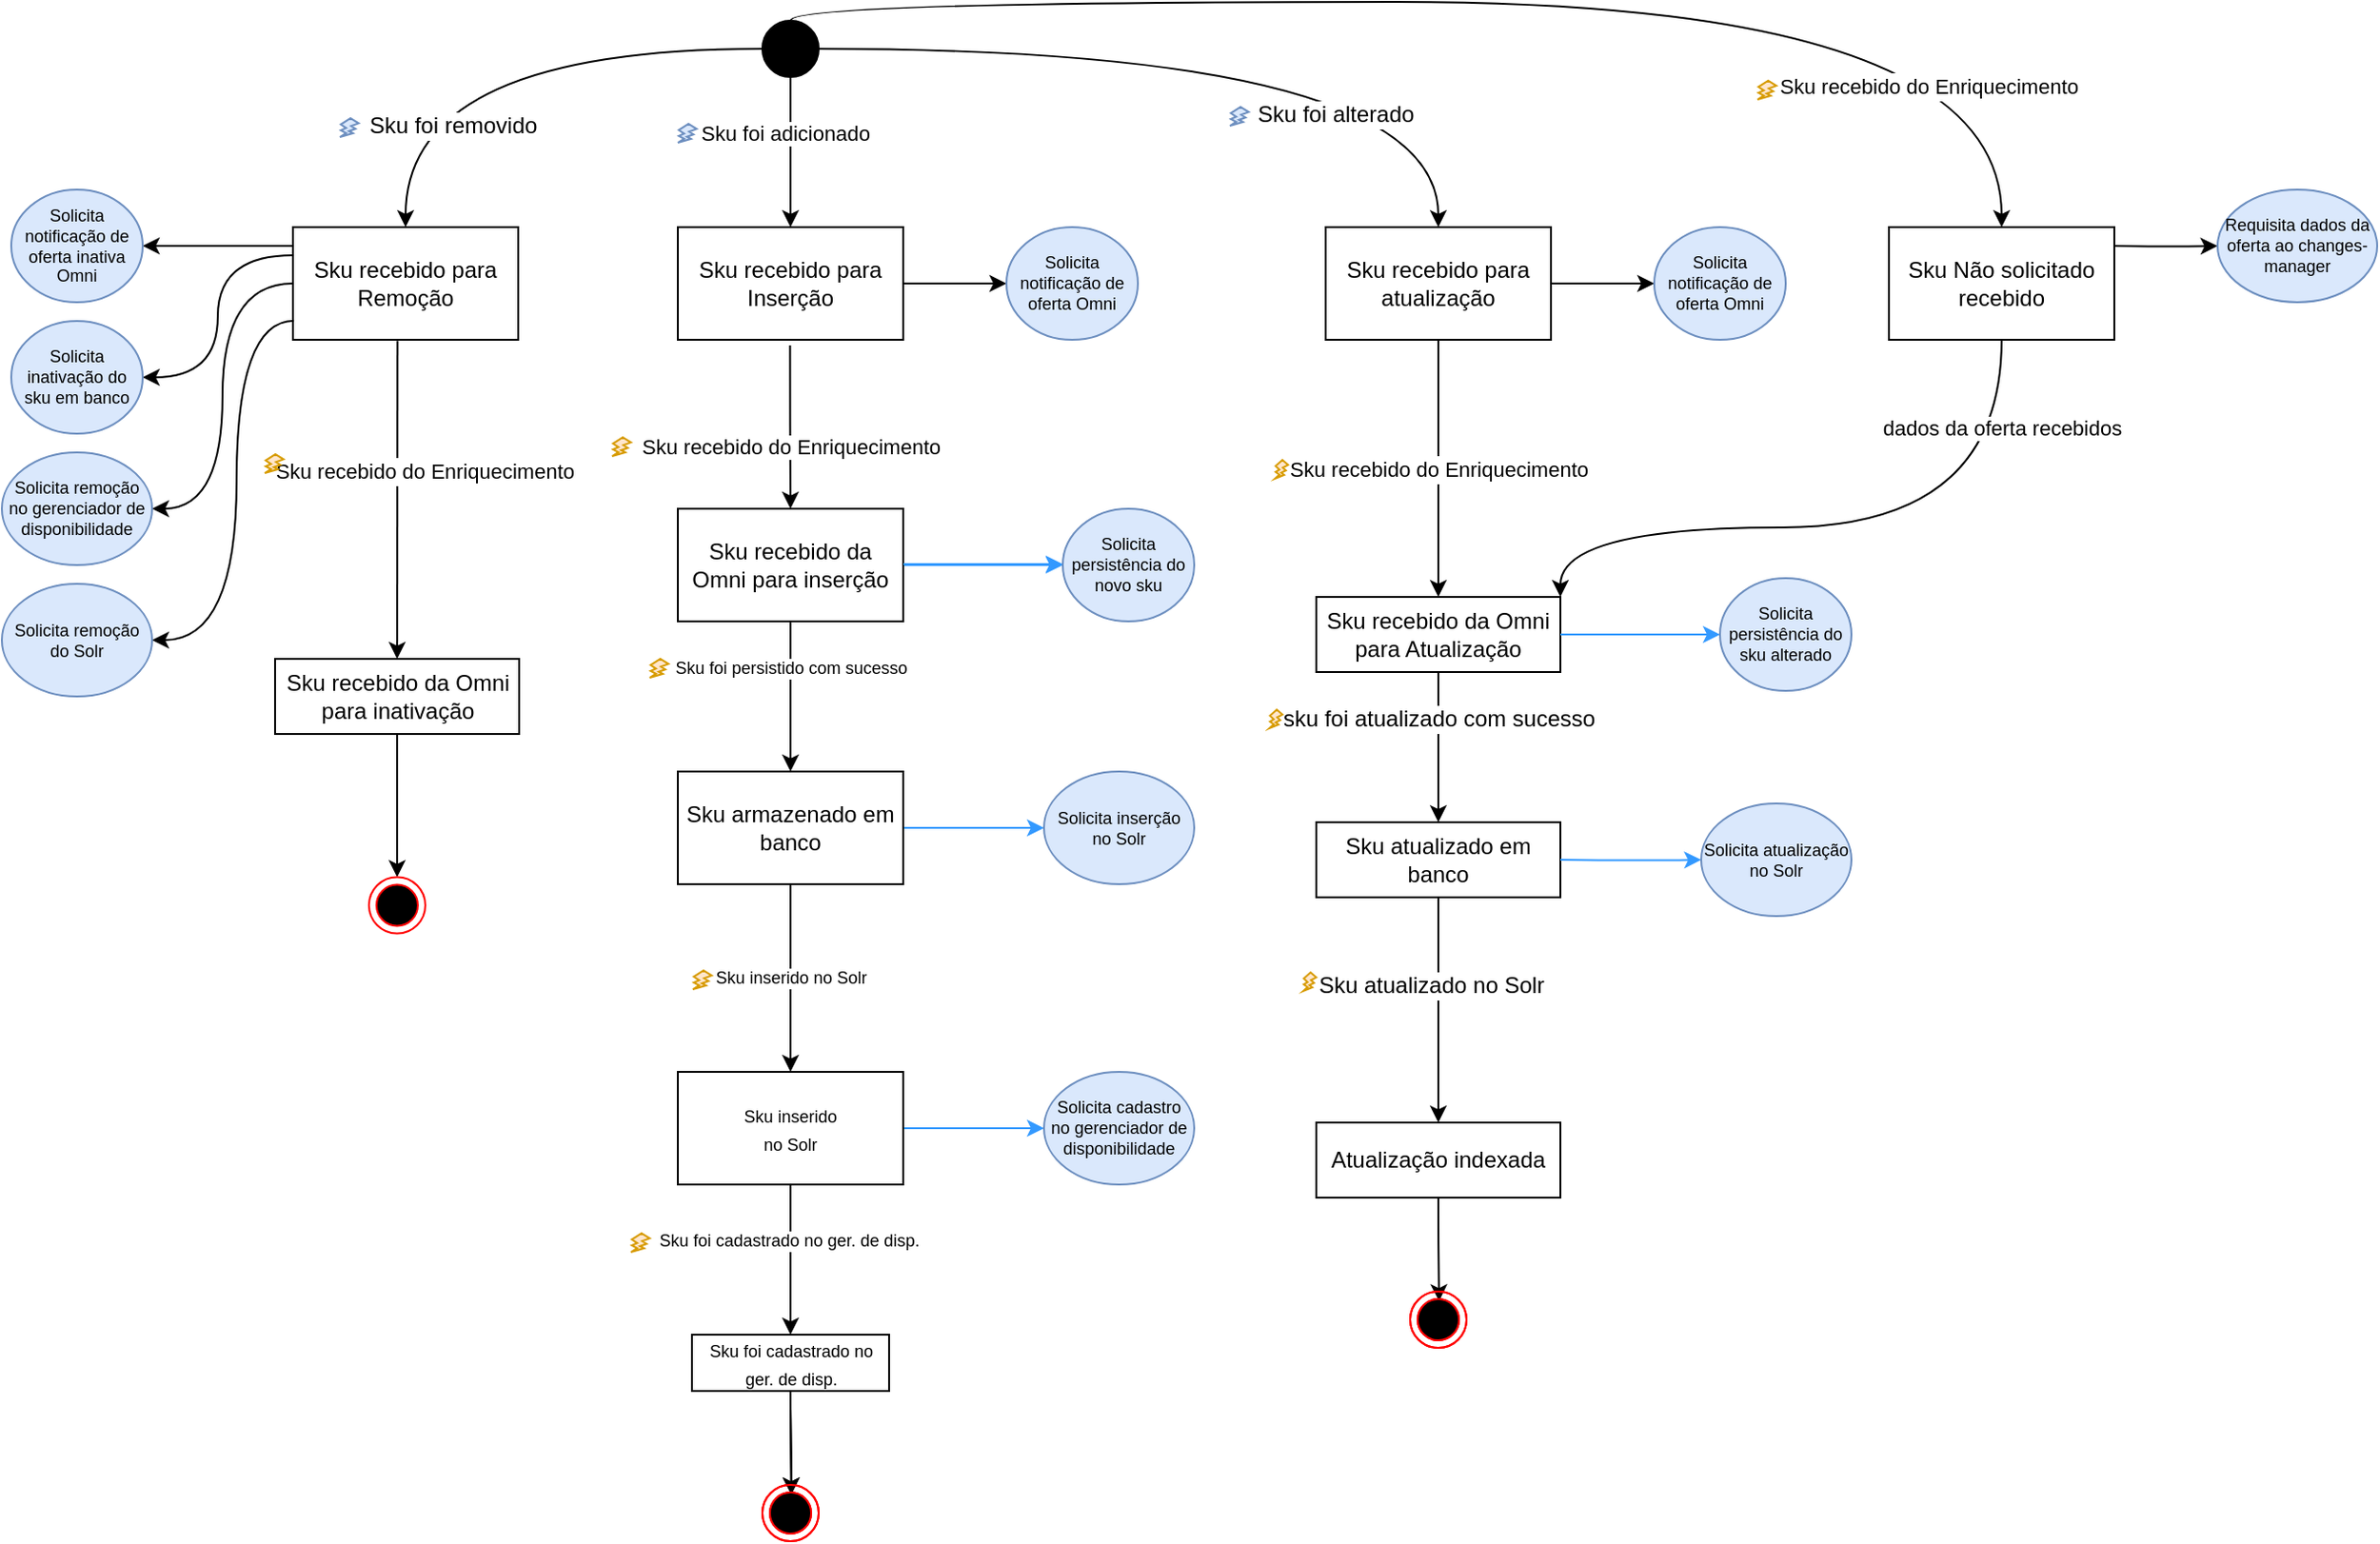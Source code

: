 <mxfile version="15.4.0" type="device"><diagram id="9WJy8tBMwl0NTP-0mhOj" name="Página-1"><mxGraphModel dx="2500" dy="967" grid="1" gridSize="10" guides="1" tooltips="1" connect="1" arrows="1" fold="1" page="1" pageScale="1" pageWidth="827" pageHeight="1169" math="0" shadow="0"><root><mxCell id="0"/><mxCell id="1" parent="0"/><mxCell id="5yfsAtTfB8NQ-WSpRXyh-3" value="" style="edgeStyle=orthogonalEdgeStyle;rounded=0;orthogonalLoop=1;jettySize=auto;html=1;" parent="1" source="5yfsAtTfB8NQ-WSpRXyh-1" target="5yfsAtTfB8NQ-WSpRXyh-2" edge="1"><mxGeometry relative="1" as="geometry"/></mxCell><mxCell id="5yfsAtTfB8NQ-WSpRXyh-4" value="Sku foi adicionado" style="edgeLabel;html=1;align=center;verticalAlign=middle;resizable=0;points=[];" parent="5yfsAtTfB8NQ-WSpRXyh-3" vertex="1" connectable="0"><mxGeometry x="-0.25" y="-3" relative="1" as="geometry"><mxPoint as="offset"/></mxGeometry></mxCell><mxCell id="5yfsAtTfB8NQ-WSpRXyh-148" value="" style="edgeStyle=orthogonalEdgeStyle;curved=1;rounded=0;orthogonalLoop=1;jettySize=auto;html=1;strokeColor=#000000;fontSize=9;" parent="1" source="5yfsAtTfB8NQ-WSpRXyh-1" target="5yfsAtTfB8NQ-WSpRXyh-147" edge="1"><mxGeometry relative="1" as="geometry"/></mxCell><mxCell id="5yfsAtTfB8NQ-WSpRXyh-149" value="Sku foi alterado" style="edgeLabel;html=1;align=center;verticalAlign=middle;resizable=0;points=[];fontSize=12;" parent="5yfsAtTfB8NQ-WSpRXyh-148" vertex="1" connectable="0"><mxGeometry x="0.158" y="-22" relative="1" as="geometry"><mxPoint x="28.79" y="13" as="offset"/></mxGeometry></mxCell><mxCell id="5yfsAtTfB8NQ-WSpRXyh-222" value="" style="edgeStyle=orthogonalEdgeStyle;curved=1;rounded=0;orthogonalLoop=1;jettySize=auto;html=1;strokeColor=#000000;fontSize=12;entryX=1;entryY=0;entryDx=0;entryDy=0;exitX=0.5;exitY=1;exitDx=0;exitDy=0;" parent="1" source="e2mpgygF9i8uCpM3u8P_-1" target="5yfsAtTfB8NQ-WSpRXyh-159" edge="1"><mxGeometry relative="1" as="geometry"><mxPoint x="710" y="290" as="targetPoint"/><Array as="points"><mxPoint x="700" y="390"/><mxPoint x="465" y="390"/></Array></mxGeometry></mxCell><mxCell id="e2mpgygF9i8uCpM3u8P_-7" value="dados da oferta recebidos" style="edgeLabel;html=1;align=center;verticalAlign=middle;resizable=0;points=[];" parent="5yfsAtTfB8NQ-WSpRXyh-222" vertex="1" connectable="0"><mxGeometry x="-0.624" y="-11" relative="1" as="geometry"><mxPoint x="11" y="-23.45" as="offset"/></mxGeometry></mxCell><mxCell id="5yfsAtTfB8NQ-WSpRXyh-231" style="edgeStyle=orthogonalEdgeStyle;curved=1;rounded=0;orthogonalLoop=1;jettySize=auto;html=1;exitX=0;exitY=0.5;exitDx=0;exitDy=0;strokeColor=#000000;fontSize=12;" parent="1" source="5yfsAtTfB8NQ-WSpRXyh-1" target="5yfsAtTfB8NQ-WSpRXyh-228" edge="1"><mxGeometry relative="1" as="geometry"/></mxCell><mxCell id="5yfsAtTfB8NQ-WSpRXyh-232" value="Sku foi removido" style="edgeLabel;html=1;align=center;verticalAlign=middle;resizable=0;points=[];fontSize=12;" parent="5yfsAtTfB8NQ-WSpRXyh-231" vertex="1" connectable="0"><mxGeometry x="0.621" y="25" relative="1" as="geometry"><mxPoint as="offset"/></mxGeometry></mxCell><mxCell id="5yfsAtTfB8NQ-WSpRXyh-1" value="" style="ellipse;whiteSpace=wrap;html=1;fillColor=#000000;" parent="1" vertex="1"><mxGeometry x="40" y="120" width="30" height="30" as="geometry"/></mxCell><mxCell id="5yfsAtTfB8NQ-WSpRXyh-6" value="Sku recebido do Enriquecimento" style="edgeStyle=orthogonalEdgeStyle;rounded=0;orthogonalLoop=1;jettySize=auto;html=1;exitX=0.498;exitY=1.05;exitDx=0;exitDy=0;exitPerimeter=0;" parent="1" source="5yfsAtTfB8NQ-WSpRXyh-2" target="5yfsAtTfB8NQ-WSpRXyh-5" edge="1"><mxGeometry x="0.236" relative="1" as="geometry"><mxPoint x="55" y="400" as="sourcePoint"/><Array as="points"/><mxPoint as="offset"/></mxGeometry></mxCell><mxCell id="5yfsAtTfB8NQ-WSpRXyh-132" value="" style="edgeStyle=orthogonalEdgeStyle;curved=1;rounded=0;orthogonalLoop=1;jettySize=auto;html=1;strokeColor=#000000;fontSize=9;" parent="1" source="5yfsAtTfB8NQ-WSpRXyh-2" target="5yfsAtTfB8NQ-WSpRXyh-131" edge="1"><mxGeometry relative="1" as="geometry"/></mxCell><mxCell id="5yfsAtTfB8NQ-WSpRXyh-2" value="Sku recebido para Inserção" style="whiteSpace=wrap;html=1;fillColor=#FFFFFF;" parent="1" vertex="1"><mxGeometry x="-5" y="230" width="120" height="60" as="geometry"/></mxCell><mxCell id="5yfsAtTfB8NQ-WSpRXyh-10" style="edgeStyle=orthogonalEdgeStyle;rounded=0;orthogonalLoop=1;jettySize=auto;html=1;exitX=1;exitY=0.5;exitDx=0;exitDy=0;entryX=0;entryY=0.5;entryDx=0;entryDy=0;fontSize=9;strokeColor=#3399FF;" parent="1" source="5yfsAtTfB8NQ-WSpRXyh-5" target="5yfsAtTfB8NQ-WSpRXyh-7" edge="1"><mxGeometry relative="1" as="geometry"/></mxCell><mxCell id="5yfsAtTfB8NQ-WSpRXyh-12" value="" style="edgeStyle=orthogonalEdgeStyle;rounded=0;orthogonalLoop=1;jettySize=auto;html=1;fontSize=9;" parent="1" source="5yfsAtTfB8NQ-WSpRXyh-5" target="5yfsAtTfB8NQ-WSpRXyh-11" edge="1"><mxGeometry relative="1" as="geometry"/></mxCell><mxCell id="5yfsAtTfB8NQ-WSpRXyh-13" value="Sku foi persistido com sucesso" style="edgeLabel;html=1;align=center;verticalAlign=middle;resizable=0;points=[];fontSize=9;" parent="5yfsAtTfB8NQ-WSpRXyh-12" vertex="1" connectable="0"><mxGeometry x="-0.286" y="1" relative="1" as="geometry"><mxPoint x="-1" y="-3.4" as="offset"/></mxGeometry></mxCell><mxCell id="5yfsAtTfB8NQ-WSpRXyh-5" value="Sku recebido da Omni para inserção" style="whiteSpace=wrap;html=1;fillColor=#FFFFFF;" parent="1" vertex="1"><mxGeometry x="-5" y="380" width="120" height="60" as="geometry"/></mxCell><mxCell id="5yfsAtTfB8NQ-WSpRXyh-7" value="Solicita persistência do novo sku" style="ellipse;whiteSpace=wrap;html=1;fillColor=#dae8fc;fontSize=9;strokeColor=#6c8ebf;" parent="1" vertex="1"><mxGeometry x="200" y="380" width="70" height="60" as="geometry"/></mxCell><mxCell id="5yfsAtTfB8NQ-WSpRXyh-15" value="" style="edgeStyle=orthogonalEdgeStyle;rounded=0;orthogonalLoop=1;jettySize=auto;html=1;fontSize=9;entryX=0;entryY=0.5;entryDx=0;entryDy=0;strokeColor=#3399FF;" parent="1" source="5yfsAtTfB8NQ-WSpRXyh-11" target="5yfsAtTfB8NQ-WSpRXyh-16" edge="1"><mxGeometry relative="1" as="geometry"><mxPoint x="195" y="550" as="targetPoint"/></mxGeometry></mxCell><mxCell id="5yfsAtTfB8NQ-WSpRXyh-18" value="Sku inserido no Solr" style="edgeStyle=orthogonalEdgeStyle;rounded=0;orthogonalLoop=1;jettySize=auto;html=1;fontSize=9;curved=1;" parent="1" source="5yfsAtTfB8NQ-WSpRXyh-11" target="5yfsAtTfB8NQ-WSpRXyh-17" edge="1"><mxGeometry relative="1" as="geometry"><mxPoint as="offset"/></mxGeometry></mxCell><mxCell id="5yfsAtTfB8NQ-WSpRXyh-11" value="Sku armazenado em banco" style="whiteSpace=wrap;html=1;fillColor=#FFFFFF;" parent="1" vertex="1"><mxGeometry x="-5" y="520" width="120" height="60" as="geometry"/></mxCell><mxCell id="5yfsAtTfB8NQ-WSpRXyh-16" value="Solicita inserção no Solr" style="ellipse;whiteSpace=wrap;html=1;fillColor=#dae8fc;fontSize=9;strokeColor=#6c8ebf;" parent="1" vertex="1"><mxGeometry x="190" y="520" width="80" height="60" as="geometry"/></mxCell><mxCell id="5yfsAtTfB8NQ-WSpRXyh-25" style="edgeStyle=orthogonalEdgeStyle;curved=1;rounded=0;orthogonalLoop=1;jettySize=auto;html=1;entryX=0;entryY=0.5;entryDx=0;entryDy=0;fontSize=9;strokeColor=#3399FF;" parent="1" source="5yfsAtTfB8NQ-WSpRXyh-17" target="5yfsAtTfB8NQ-WSpRXyh-24" edge="1"><mxGeometry relative="1" as="geometry"/></mxCell><mxCell id="5yfsAtTfB8NQ-WSpRXyh-29" style="edgeStyle=orthogonalEdgeStyle;curved=1;rounded=0;orthogonalLoop=1;jettySize=auto;html=1;fontSize=9;" parent="1" source="5yfsAtTfB8NQ-WSpRXyh-17" target="5yfsAtTfB8NQ-WSpRXyh-22" edge="1"><mxGeometry relative="1" as="geometry"/></mxCell><mxCell id="5yfsAtTfB8NQ-WSpRXyh-30" value="Sku foi cadastrado no ger. de disp." style="edgeLabel;html=1;align=center;verticalAlign=middle;resizable=0;points=[];fontSize=9;" parent="5yfsAtTfB8NQ-WSpRXyh-29" vertex="1" connectable="0"><mxGeometry x="-0.257" y="-1" relative="1" as="geometry"><mxPoint as="offset"/></mxGeometry></mxCell><mxCell id="5yfsAtTfB8NQ-WSpRXyh-17" value="&lt;span style=&quot;font-size: 9px ; background-color: rgb(255 , 255 , 255)&quot;&gt;Sku inserido&lt;/span&gt;&lt;br style=&quot;font-size: 9px&quot;&gt;&lt;span style=&quot;font-size: 9px ; background-color: rgb(255 , 255 , 255)&quot;&gt;no Solr&lt;/span&gt;" style="whiteSpace=wrap;html=1;fillColor=#FFFFFF;" parent="1" vertex="1"><mxGeometry x="-5" y="680" width="120" height="60" as="geometry"/></mxCell><mxCell id="5yfsAtTfB8NQ-WSpRXyh-22" value="&lt;span style=&quot;font-size: 9px ; background-color: rgb(255 , 255 , 255)&quot;&gt;Sku foi cadastrado no ger. de disp.&lt;/span&gt;" style="whiteSpace=wrap;html=1;fillColor=#FFFFFF;" parent="1" vertex="1"><mxGeometry x="2.5" y="820" width="105" height="30" as="geometry"/></mxCell><mxCell id="5yfsAtTfB8NQ-WSpRXyh-24" value="Solicita cadastro no gerenciador de disponibilidade" style="ellipse;whiteSpace=wrap;html=1;fillColor=#dae8fc;fontSize=9;strokeColor=#6c8ebf;" parent="1" vertex="1"><mxGeometry x="190" y="680" width="80" height="60" as="geometry"/></mxCell><mxCell id="5yfsAtTfB8NQ-WSpRXyh-44" style="edgeStyle=orthogonalEdgeStyle;curved=1;rounded=0;orthogonalLoop=1;jettySize=auto;html=1;entryX=0.514;entryY=0.171;entryDx=0;entryDy=0;entryPerimeter=0;strokeColor=#000000;fontSize=9;" parent="1" target="5yfsAtTfB8NQ-WSpRXyh-43" edge="1"><mxGeometry relative="1" as="geometry"><mxPoint x="55.034" y="860.0" as="sourcePoint"/></mxGeometry></mxCell><mxCell id="5yfsAtTfB8NQ-WSpRXyh-43" value="" style="ellipse;html=1;shape=endState;fillColor=#000000;strokeColor=#ff0000;fontSize=9;" parent="1" vertex="1"><mxGeometry x="40" y="900" width="30" height="30" as="geometry"/></mxCell><mxCell id="5yfsAtTfB8NQ-WSpRXyh-131" value="Solicita notificação de oferta Omni" style="ellipse;whiteSpace=wrap;html=1;fillColor=#dae8fc;fontSize=9;strokeColor=#6c8ebf;" parent="1" vertex="1"><mxGeometry x="170" y="230" width="70" height="60" as="geometry"/></mxCell><mxCell id="5yfsAtTfB8NQ-WSpRXyh-136" value="" style="verticalLabelPosition=bottom;verticalAlign=top;html=1;shape=mxgraph.basic.flash;fillColor=#ffe6cc;fontSize=9;strokeColor=#d79b00;" parent="1" vertex="1"><mxGeometry x="-40" y="342" width="10" height="10" as="geometry"/></mxCell><mxCell id="5yfsAtTfB8NQ-WSpRXyh-138" value="" style="verticalLabelPosition=bottom;verticalAlign=top;html=1;shape=mxgraph.basic.flash;fillColor=#ffe6cc;fontSize=9;strokeColor=#d79b00;" parent="1" vertex="1"><mxGeometry x="-20" y="460" width="10" height="10" as="geometry"/></mxCell><mxCell id="5yfsAtTfB8NQ-WSpRXyh-139" value="" style="verticalLabelPosition=bottom;verticalAlign=top;html=1;shape=mxgraph.basic.flash;fillColor=#ffe6cc;fontSize=9;strokeColor=#d79b00;" parent="1" vertex="1"><mxGeometry x="3" y="626" width="10" height="10" as="geometry"/></mxCell><mxCell id="5yfsAtTfB8NQ-WSpRXyh-140" value="" style="verticalLabelPosition=bottom;verticalAlign=top;html=1;shape=mxgraph.basic.flash;fillColor=#ffe6cc;fontSize=9;strokeColor=#d79b00;" parent="1" vertex="1"><mxGeometry x="-30" y="766" width="10" height="10" as="geometry"/></mxCell><mxCell id="5yfsAtTfB8NQ-WSpRXyh-146" value="" style="verticalLabelPosition=bottom;verticalAlign=top;html=1;shape=mxgraph.basic.flash;fillColor=#dae8fc;fontSize=9;strokeColor=#6c8ebf;" parent="1" vertex="1"><mxGeometry x="-5" y="175" width="10" height="10" as="geometry"/></mxCell><mxCell id="5yfsAtTfB8NQ-WSpRXyh-147" value="Sku recebido para atualização" style="whiteSpace=wrap;html=1;fillColor=#FFFFFF;" parent="1" vertex="1"><mxGeometry x="340" y="230" width="120" height="60" as="geometry"/></mxCell><mxCell id="5yfsAtTfB8NQ-WSpRXyh-150" value="" style="verticalLabelPosition=bottom;verticalAlign=top;html=1;shape=mxgraph.basic.flash;fillColor=#dae8fc;fontSize=9;strokeColor=#6c8ebf;" parent="1" vertex="1"><mxGeometry x="289" y="166" width="10" height="10" as="geometry"/></mxCell><mxCell id="5yfsAtTfB8NQ-WSpRXyh-153" value="" style="edgeStyle=orthogonalEdgeStyle;curved=1;rounded=0;orthogonalLoop=1;jettySize=auto;html=1;strokeColor=#000000;fontSize=9;exitX=1;exitY=0.5;exitDx=0;exitDy=0;" parent="1" source="5yfsAtTfB8NQ-WSpRXyh-147" target="5yfsAtTfB8NQ-WSpRXyh-154" edge="1"><mxGeometry relative="1" as="geometry"><mxPoint x="470" y="260" as="sourcePoint"/></mxGeometry></mxCell><mxCell id="5yfsAtTfB8NQ-WSpRXyh-154" value="Solicita notificação de oferta Omni" style="ellipse;whiteSpace=wrap;html=1;fillColor=#dae8fc;fontSize=9;strokeColor=#6c8ebf;" parent="1" vertex="1"><mxGeometry x="515" y="230" width="70" height="60" as="geometry"/></mxCell><mxCell id="5yfsAtTfB8NQ-WSpRXyh-160" value="&lt;span style=&quot;font-size: 11px&quot;&gt;Sku recebido do Enriquecimento&lt;/span&gt;" style="edgeStyle=orthogonalEdgeStyle;curved=1;rounded=0;orthogonalLoop=1;jettySize=auto;html=1;strokeColor=#000000;fontSize=12;exitX=0.5;exitY=1;exitDx=0;exitDy=0;" parent="1" source="5yfsAtTfB8NQ-WSpRXyh-147" target="5yfsAtTfB8NQ-WSpRXyh-159" edge="1"><mxGeometry relative="1" as="geometry"><mxPoint as="offset"/><mxPoint x="400" y="420" as="sourcePoint"/></mxGeometry></mxCell><mxCell id="5yfsAtTfB8NQ-WSpRXyh-164" value="" style="edgeStyle=orthogonalEdgeStyle;curved=1;rounded=0;orthogonalLoop=1;jettySize=auto;html=1;strokeColor=#000000;fontSize=12;" parent="1" source="5yfsAtTfB8NQ-WSpRXyh-159" target="5yfsAtTfB8NQ-WSpRXyh-163" edge="1"><mxGeometry relative="1" as="geometry"/></mxCell><mxCell id="5yfsAtTfB8NQ-WSpRXyh-165" value="sku foi atualizado com sucesso" style="edgeLabel;html=1;align=center;verticalAlign=middle;resizable=0;points=[];fontSize=12;" parent="5yfsAtTfB8NQ-WSpRXyh-164" vertex="1" connectable="0"><mxGeometry x="0.154" y="-1" relative="1" as="geometry"><mxPoint x="1" y="-21.21" as="offset"/></mxGeometry></mxCell><mxCell id="5yfsAtTfB8NQ-WSpRXyh-159" value="Sku recebido da Omni para Atualização" style="whiteSpace=wrap;html=1;fillColor=#FFFFFF;" parent="1" vertex="1"><mxGeometry x="335" y="427" width="130" height="40" as="geometry"/></mxCell><mxCell id="5yfsAtTfB8NQ-WSpRXyh-161" style="edgeStyle=orthogonalEdgeStyle;rounded=0;orthogonalLoop=1;jettySize=auto;html=1;exitX=1;exitY=0.5;exitDx=0;exitDy=0;entryX=0;entryY=0.5;entryDx=0;entryDy=0;fontSize=9;strokeColor=#3399FF;" parent="1" source="5yfsAtTfB8NQ-WSpRXyh-159" target="5yfsAtTfB8NQ-WSpRXyh-162" edge="1"><mxGeometry relative="1" as="geometry"><mxPoint x="472.5" y="447" as="sourcePoint"/></mxGeometry></mxCell><mxCell id="5yfsAtTfB8NQ-WSpRXyh-162" value="Solicita persistência do sku alterado" style="ellipse;whiteSpace=wrap;html=1;fillColor=#dae8fc;fontSize=9;strokeColor=#6c8ebf;" parent="1" vertex="1"><mxGeometry x="550" y="417" width="70" height="60" as="geometry"/></mxCell><mxCell id="5yfsAtTfB8NQ-WSpRXyh-172" value="" style="edgeStyle=orthogonalEdgeStyle;curved=1;rounded=0;orthogonalLoop=1;jettySize=auto;html=1;strokeColor=#000000;fontSize=12;" parent="1" source="5yfsAtTfB8NQ-WSpRXyh-163" target="5yfsAtTfB8NQ-WSpRXyh-171" edge="1"><mxGeometry relative="1" as="geometry"/></mxCell><mxCell id="5yfsAtTfB8NQ-WSpRXyh-173" value="Sku atualizado no Solr" style="edgeLabel;html=1;align=center;verticalAlign=middle;resizable=0;points=[];fontSize=12;" parent="5yfsAtTfB8NQ-WSpRXyh-172" vertex="1" connectable="0"><mxGeometry x="-0.217" y="-4" relative="1" as="geometry"><mxPoint as="offset"/></mxGeometry></mxCell><mxCell id="5yfsAtTfB8NQ-WSpRXyh-163" value="Sku atualizado em banco" style="whiteSpace=wrap;html=1;fillColor=#FFFFFF;" parent="1" vertex="1"><mxGeometry x="335" y="547" width="130" height="40" as="geometry"/></mxCell><mxCell id="5yfsAtTfB8NQ-WSpRXyh-166" value="" style="verticalLabelPosition=bottom;verticalAlign=top;html=1;shape=mxgraph.basic.flash;fillColor=#ffe6cc;fontSize=9;strokeColor=#d79b00;" parent="1" vertex="1"><mxGeometry x="313" y="354" width="7" height="10" as="geometry"/></mxCell><mxCell id="5yfsAtTfB8NQ-WSpRXyh-168" value="" style="verticalLabelPosition=bottom;verticalAlign=top;html=1;shape=mxgraph.basic.flash;fillColor=#ffe6cc;fontSize=9;strokeColor=#d79b00;" parent="1" vertex="1"><mxGeometry x="310" y="487" width="7" height="10" as="geometry"/></mxCell><mxCell id="5yfsAtTfB8NQ-WSpRXyh-169" style="edgeStyle=orthogonalEdgeStyle;curved=1;rounded=0;orthogonalLoop=1;jettySize=auto;html=1;entryX=0;entryY=0.5;entryDx=0;entryDy=0;fontSize=9;strokeColor=#3399FF;" parent="1" target="5yfsAtTfB8NQ-WSpRXyh-170" edge="1"><mxGeometry relative="1" as="geometry"><mxPoint x="465" y="567" as="sourcePoint"/></mxGeometry></mxCell><mxCell id="5yfsAtTfB8NQ-WSpRXyh-170" value="Solicita atualização &lt;br&gt;no Solr" style="ellipse;whiteSpace=wrap;html=1;fillColor=#dae8fc;fontSize=9;strokeColor=#6c8ebf;" parent="1" vertex="1"><mxGeometry x="540" y="537" width="80" height="60" as="geometry"/></mxCell><mxCell id="5yfsAtTfB8NQ-WSpRXyh-171" value="Atualização indexada" style="whiteSpace=wrap;html=1;fillColor=#FFFFFF;" parent="1" vertex="1"><mxGeometry x="335" y="707" width="130" height="40" as="geometry"/></mxCell><mxCell id="5yfsAtTfB8NQ-WSpRXyh-174" value="" style="verticalLabelPosition=bottom;verticalAlign=top;html=1;shape=mxgraph.basic.flash;fillColor=#ffe6cc;fontSize=9;strokeColor=#d79b00;" parent="1" vertex="1"><mxGeometry x="328" y="627" width="7" height="10" as="geometry"/></mxCell><mxCell id="5yfsAtTfB8NQ-WSpRXyh-191" style="edgeStyle=orthogonalEdgeStyle;curved=1;rounded=0;orthogonalLoop=1;jettySize=auto;html=1;entryX=0.514;entryY=0.171;entryDx=0;entryDy=0;entryPerimeter=0;strokeColor=#000000;fontSize=9;exitX=0.5;exitY=1;exitDx=0;exitDy=0;" parent="1" source="5yfsAtTfB8NQ-WSpRXyh-22" target="5yfsAtTfB8NQ-WSpRXyh-193" edge="1"><mxGeometry relative="1" as="geometry"><mxPoint x="55.034" y="860.0" as="sourcePoint"/></mxGeometry></mxCell><mxCell id="5yfsAtTfB8NQ-WSpRXyh-193" value="" style="ellipse;html=1;shape=endState;fillColor=#000000;strokeColor=#ff0000;fontSize=9;" parent="1" vertex="1"><mxGeometry x="40" y="900" width="30" height="30" as="geometry"/></mxCell><mxCell id="5yfsAtTfB8NQ-WSpRXyh-205" style="edgeStyle=orthogonalEdgeStyle;curved=1;rounded=0;orthogonalLoop=1;jettySize=auto;html=1;entryX=0.514;entryY=0.171;entryDx=0;entryDy=0;entryPerimeter=0;strokeColor=#000000;fontSize=9;exitX=0.5;exitY=1;exitDx=0;exitDy=0;" parent="1" source="5yfsAtTfB8NQ-WSpRXyh-171" target="5yfsAtTfB8NQ-WSpRXyh-207" edge="1"><mxGeometry relative="1" as="geometry"><mxPoint x="400" y="757.0" as="sourcePoint"/></mxGeometry></mxCell><mxCell id="5yfsAtTfB8NQ-WSpRXyh-207" value="" style="ellipse;html=1;shape=endState;fillColor=#000000;strokeColor=#ff0000;fontSize=9;" parent="1" vertex="1"><mxGeometry x="385" y="797" width="30" height="30" as="geometry"/></mxCell><mxCell id="5yfsAtTfB8NQ-WSpRXyh-215" value="" style="ellipse;html=1;shape=endState;fillColor=#000000;strokeColor=#ff0000;fontSize=9;" parent="1" vertex="1"><mxGeometry x="385" y="797" width="30" height="30" as="geometry"/></mxCell><mxCell id="5yfsAtTfB8NQ-WSpRXyh-230" style="edgeStyle=orthogonalEdgeStyle;curved=1;rounded=0;orthogonalLoop=1;jettySize=auto;html=1;entryX=1;entryY=0.5;entryDx=0;entryDy=0;strokeColor=#000000;fontSize=12;exitX=0;exitY=0.167;exitDx=0;exitDy=0;exitPerimeter=0;" parent="1" source="5yfsAtTfB8NQ-WSpRXyh-228" target="5yfsAtTfB8NQ-WSpRXyh-229" edge="1"><mxGeometry relative="1" as="geometry"/></mxCell><mxCell id="5yfsAtTfB8NQ-WSpRXyh-228" value="Sku recebido para Remoção" style="whiteSpace=wrap;html=1;fillColor=#FFFFFF;" parent="1" vertex="1"><mxGeometry x="-210" y="230" width="120" height="60" as="geometry"/></mxCell><mxCell id="5yfsAtTfB8NQ-WSpRXyh-229" value="Solicita notificação de oferta inativa Omni" style="ellipse;whiteSpace=wrap;html=1;fillColor=#dae8fc;fontSize=9;strokeColor=#6c8ebf;" parent="1" vertex="1"><mxGeometry x="-360" y="210" width="70" height="60" as="geometry"/></mxCell><mxCell id="5yfsAtTfB8NQ-WSpRXyh-237" value="&lt;span style=&quot;font-size: 11px&quot;&gt;Sku recebido do Enriquecimento&lt;/span&gt;" style="edgeStyle=orthogonalEdgeStyle;curved=1;rounded=0;orthogonalLoop=1;jettySize=auto;html=1;strokeColor=#000000;fontSize=12;exitX=0.464;exitY=1.01;exitDx=0;exitDy=0;exitPerimeter=0;" parent="1" source="5yfsAtTfB8NQ-WSpRXyh-228" target="5yfsAtTfB8NQ-WSpRXyh-236" edge="1"><mxGeometry x="-0.182" y="14" relative="1" as="geometry"><Array as="points"/><mxPoint as="offset"/><mxPoint x="-154.971" y="420" as="sourcePoint"/></mxGeometry></mxCell><mxCell id="5yfsAtTfB8NQ-WSpRXyh-236" value="Sku recebido da Omni para inativação" style="whiteSpace=wrap;html=1;fillColor=#FFFFFF;" parent="1" vertex="1"><mxGeometry x="-219.5" y="460" width="130" height="40" as="geometry"/></mxCell><mxCell id="5yfsAtTfB8NQ-WSpRXyh-240" style="edgeStyle=orthogonalEdgeStyle;rounded=0;orthogonalLoop=1;jettySize=auto;html=1;exitX=1;exitY=0.5;exitDx=0;exitDy=0;entryX=0;entryY=0.5;entryDx=0;entryDy=0;fontSize=9;strokeColor=#3399FF;" parent="1" edge="1"><mxGeometry relative="1" as="geometry"><mxPoint x="115" y="409.5" as="sourcePoint"/><mxPoint x="200" y="409.5" as="targetPoint"/></mxGeometry></mxCell><mxCell id="5yfsAtTfB8NQ-WSpRXyh-242" style="edgeStyle=orthogonalEdgeStyle;rounded=0;orthogonalLoop=1;jettySize=auto;html=1;exitX=0;exitY=0.25;exitDx=0;exitDy=0;fontSize=9;curved=1;" parent="1" source="5yfsAtTfB8NQ-WSpRXyh-228" target="5yfsAtTfB8NQ-WSpRXyh-243" edge="1"><mxGeometry relative="1" as="geometry"><mxPoint x="-234.5" y="310" as="sourcePoint"/></mxGeometry></mxCell><mxCell id="5yfsAtTfB8NQ-WSpRXyh-243" value="Solicita inativação do sku em banco" style="ellipse;whiteSpace=wrap;html=1;fillColor=#dae8fc;fontSize=9;strokeColor=#6c8ebf;" parent="1" vertex="1"><mxGeometry x="-360" y="280" width="70" height="60" as="geometry"/></mxCell><mxCell id="5yfsAtTfB8NQ-WSpRXyh-244" value="" style="edgeStyle=orthogonalEdgeStyle;rounded=0;orthogonalLoop=1;jettySize=auto;html=1;fontSize=9;entryX=1;entryY=0.5;entryDx=0;entryDy=0;curved=1;exitX=0;exitY=0.5;exitDx=0;exitDy=0;" parent="1" source="5yfsAtTfB8NQ-WSpRXyh-228" target="5yfsAtTfB8NQ-WSpRXyh-247" edge="1"><mxGeometry relative="1" as="geometry"><mxPoint x="-37" y="375" as="targetPoint"/><mxPoint x="-230" y="380" as="sourcePoint"/></mxGeometry></mxCell><mxCell id="5yfsAtTfB8NQ-WSpRXyh-247" value="Solicita remoção no gerenciador de disponibilidade" style="ellipse;whiteSpace=wrap;html=1;fillColor=#dae8fc;fontSize=9;strokeColor=#6c8ebf;" parent="1" vertex="1"><mxGeometry x="-365" y="350" width="80" height="60" as="geometry"/></mxCell><mxCell id="5yfsAtTfB8NQ-WSpRXyh-248" style="edgeStyle=orthogonalEdgeStyle;curved=1;rounded=0;orthogonalLoop=1;jettySize=auto;html=1;entryX=1;entryY=0.5;entryDx=0;entryDy=0;fontSize=9;exitX=0.005;exitY=0.832;exitDx=0;exitDy=0;exitPerimeter=0;" parent="1" source="5yfsAtTfB8NQ-WSpRXyh-228" target="5yfsAtTfB8NQ-WSpRXyh-253" edge="1"><mxGeometry relative="1" as="geometry"><mxPoint x="-230" y="450" as="sourcePoint"/><Array as="points"><mxPoint x="-240" y="280"/><mxPoint x="-240" y="450"/></Array></mxGeometry></mxCell><mxCell id="5yfsAtTfB8NQ-WSpRXyh-272" style="edgeStyle=orthogonalEdgeStyle;curved=1;rounded=0;orthogonalLoop=1;jettySize=auto;html=1;exitX=0.5;exitY=1;exitDx=0;exitDy=0;entryX=0.5;entryY=0;entryDx=0;entryDy=0;strokeColor=#000000;fontSize=12;" parent="1" source="5yfsAtTfB8NQ-WSpRXyh-236" target="5yfsAtTfB8NQ-WSpRXyh-269" edge="1"><mxGeometry relative="1" as="geometry"><mxPoint x="-154" y="510" as="sourcePoint"/></mxGeometry></mxCell><mxCell id="5yfsAtTfB8NQ-WSpRXyh-253" value="Solicita remoção do Solr" style="ellipse;whiteSpace=wrap;html=1;fillColor=#dae8fc;fontSize=9;strokeColor=#6c8ebf;" parent="1" vertex="1"><mxGeometry x="-365" y="420" width="80" height="60" as="geometry"/></mxCell><mxCell id="5yfsAtTfB8NQ-WSpRXyh-269" value="" style="ellipse;html=1;shape=endState;fillColor=#000000;strokeColor=#ff0000;fontSize=9;" parent="1" vertex="1"><mxGeometry x="-169.5" y="576.25" width="30" height="30" as="geometry"/></mxCell><mxCell id="5yfsAtTfB8NQ-WSpRXyh-274" value="" style="verticalLabelPosition=bottom;verticalAlign=top;html=1;shape=mxgraph.basic.flash;fillColor=#ffe6cc;fontSize=9;strokeColor=#d79b00;" parent="1" vertex="1"><mxGeometry x="570" y="152" width="10" height="10" as="geometry"/></mxCell><mxCell id="5yfsAtTfB8NQ-WSpRXyh-277" value="" style="verticalLabelPosition=bottom;verticalAlign=top;html=1;shape=mxgraph.basic.flash;fillColor=#ffe6cc;fontSize=9;strokeColor=#d79b00;" parent="1" vertex="1"><mxGeometry x="-225" y="351" width="10" height="10" as="geometry"/></mxCell><mxCell id="5yfsAtTfB8NQ-WSpRXyh-278" value="" style="verticalLabelPosition=bottom;verticalAlign=top;html=1;shape=mxgraph.basic.flash;fillColor=#dae8fc;fontSize=9;strokeColor=#6c8ebf;" parent="1" vertex="1"><mxGeometry x="-185" y="172" width="10" height="10" as="geometry"/></mxCell><mxCell id="e2mpgygF9i8uCpM3u8P_-1" value="Sku Não solicitado recebido" style="rounded=0;whiteSpace=wrap;html=1;" parent="1" vertex="1"><mxGeometry x="640" y="230" width="120" height="60" as="geometry"/></mxCell><mxCell id="e2mpgygF9i8uCpM3u8P_-2" value="" style="edgeStyle=orthogonalEdgeStyle;curved=1;rounded=0;orthogonalLoop=1;jettySize=auto;html=1;strokeColor=#000000;fontSize=12;entryX=0.5;entryY=0;entryDx=0;entryDy=0;" parent="1" source="5yfsAtTfB8NQ-WSpRXyh-1" target="e2mpgygF9i8uCpM3u8P_-1" edge="1"><mxGeometry relative="1" as="geometry"><mxPoint x="465" y="500" as="targetPoint"/><Array as="points"><mxPoint x="55" y="110"/><mxPoint x="700" y="110"/></Array><mxPoint x="55" y="120" as="sourcePoint"/></mxGeometry></mxCell><mxCell id="e2mpgygF9i8uCpM3u8P_-3" value="&lt;span style=&quot;font-size: 11px&quot;&gt;Sku recebido do Enriquecimento&lt;/span&gt;" style="edgeLabel;html=1;align=center;verticalAlign=middle;resizable=0;points=[];fontSize=12;" parent="e2mpgygF9i8uCpM3u8P_-2" vertex="1" connectable="0"><mxGeometry x="-0.229" relative="1" as="geometry"><mxPoint x="316.31" y="44.97" as="offset"/></mxGeometry></mxCell><mxCell id="e2mpgygF9i8uCpM3u8P_-5" value="" style="edgeStyle=orthogonalEdgeStyle;curved=1;rounded=0;orthogonalLoop=1;jettySize=auto;html=1;strokeColor=#000000;fontSize=9;exitX=1;exitY=0.5;exitDx=0;exitDy=0;" parent="1" target="e2mpgygF9i8uCpM3u8P_-6" edge="1"><mxGeometry relative="1" as="geometry"><mxPoint x="760" y="240.0" as="sourcePoint"/></mxGeometry></mxCell><mxCell id="e2mpgygF9i8uCpM3u8P_-6" value="Requisita dados da oferta ao changes-manager" style="ellipse;whiteSpace=wrap;html=1;fillColor=#dae8fc;fontSize=9;strokeColor=#6c8ebf;" parent="1" vertex="1"><mxGeometry x="815" y="210" width="85" height="60" as="geometry"/></mxCell></root></mxGraphModel></diagram></mxfile>